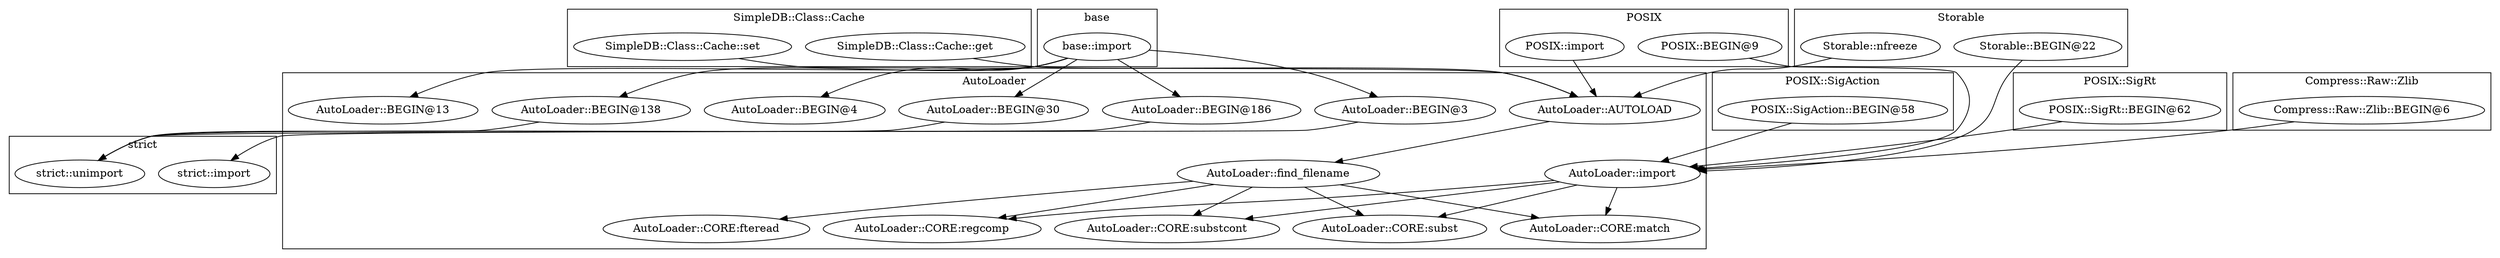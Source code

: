digraph {
graph [overlap=false]
subgraph cluster_Storable {
	label="Storable";
	"Storable::nfreeze";
	"Storable::BEGIN@22";
}
subgraph cluster_SimpleDB_Class_Cache {
	label="SimpleDB::Class::Cache";
	"SimpleDB::Class::Cache::get";
	"SimpleDB::Class::Cache::set";
}
subgraph cluster_POSIX_SigRt {
	label="POSIX::SigRt";
	"POSIX::SigRt::BEGIN@62";
}
subgraph cluster_Compress_Raw_Zlib {
	label="Compress::Raw::Zlib";
	"Compress::Raw::Zlib::BEGIN@6";
}
subgraph cluster_POSIX_SigAction {
	label="POSIX::SigAction";
	"POSIX::SigAction::BEGIN@58";
}
subgraph cluster_base {
	label="base";
	"base::import";
}
subgraph cluster_strict {
	label="strict";
	"strict::import";
	"strict::unimport";
}
subgraph cluster_AutoLoader {
	label="AutoLoader";
	"AutoLoader::BEGIN@138";
	"AutoLoader::find_filename";
	"AutoLoader::CORE:substcont";
	"AutoLoader::BEGIN@186";
	"AutoLoader::CORE:subst";
	"AutoLoader::AUTOLOAD";
	"AutoLoader::CORE:match";
	"AutoLoader::CORE:fteread";
	"AutoLoader::BEGIN@30";
	"AutoLoader::BEGIN@4";
	"AutoLoader::import";
	"AutoLoader::BEGIN@3";
	"AutoLoader::CORE:regcomp";
	"AutoLoader::BEGIN@13";
}
subgraph cluster_POSIX {
	label="POSIX";
	"POSIX::import";
	"POSIX::BEGIN@9";
}
"base::import" -> "AutoLoader::BEGIN@138";
"AutoLoader::find_filename" -> "AutoLoader::CORE:substcont";
"AutoLoader::import" -> "AutoLoader::CORE:substcont";
"base::import" -> "AutoLoader::BEGIN@3";
"AutoLoader::find_filename" -> "AutoLoader::CORE:subst";
"AutoLoader::import" -> "AutoLoader::CORE:subst";
"AutoLoader::find_filename" -> "AutoLoader::CORE:regcomp";
"AutoLoader::import" -> "AutoLoader::CORE:regcomp";
"base::import" -> "AutoLoader::BEGIN@13";
"AutoLoader::AUTOLOAD" -> "AutoLoader::find_filename";
"base::import" -> "AutoLoader::BEGIN@4";
"AutoLoader::BEGIN@138" -> "strict::unimport";
"AutoLoader::BEGIN@186" -> "strict::unimport";
"AutoLoader::BEGIN@30" -> "strict::unimport";
"Compress::Raw::Zlib::BEGIN@6" -> "AutoLoader::import";
"POSIX::SigAction::BEGIN@58" -> "AutoLoader::import";
"Storable::BEGIN@22" -> "AutoLoader::import";
"POSIX::SigRt::BEGIN@62" -> "AutoLoader::import";
"POSIX::BEGIN@9" -> "AutoLoader::import";
"Storable::nfreeze" -> "AutoLoader::AUTOLOAD";
"SimpleDB::Class::Cache::get" -> "AutoLoader::AUTOLOAD";
"POSIX::import" -> "AutoLoader::AUTOLOAD";
"SimpleDB::Class::Cache::set" -> "AutoLoader::AUTOLOAD";
"base::import" -> "AutoLoader::BEGIN@186";
"AutoLoader::find_filename" -> "AutoLoader::CORE:match";
"AutoLoader::import" -> "AutoLoader::CORE:match";
"AutoLoader::find_filename" -> "AutoLoader::CORE:fteread";
"AutoLoader::BEGIN@3" -> "strict::import";
"base::import" -> "AutoLoader::BEGIN@30";
}

